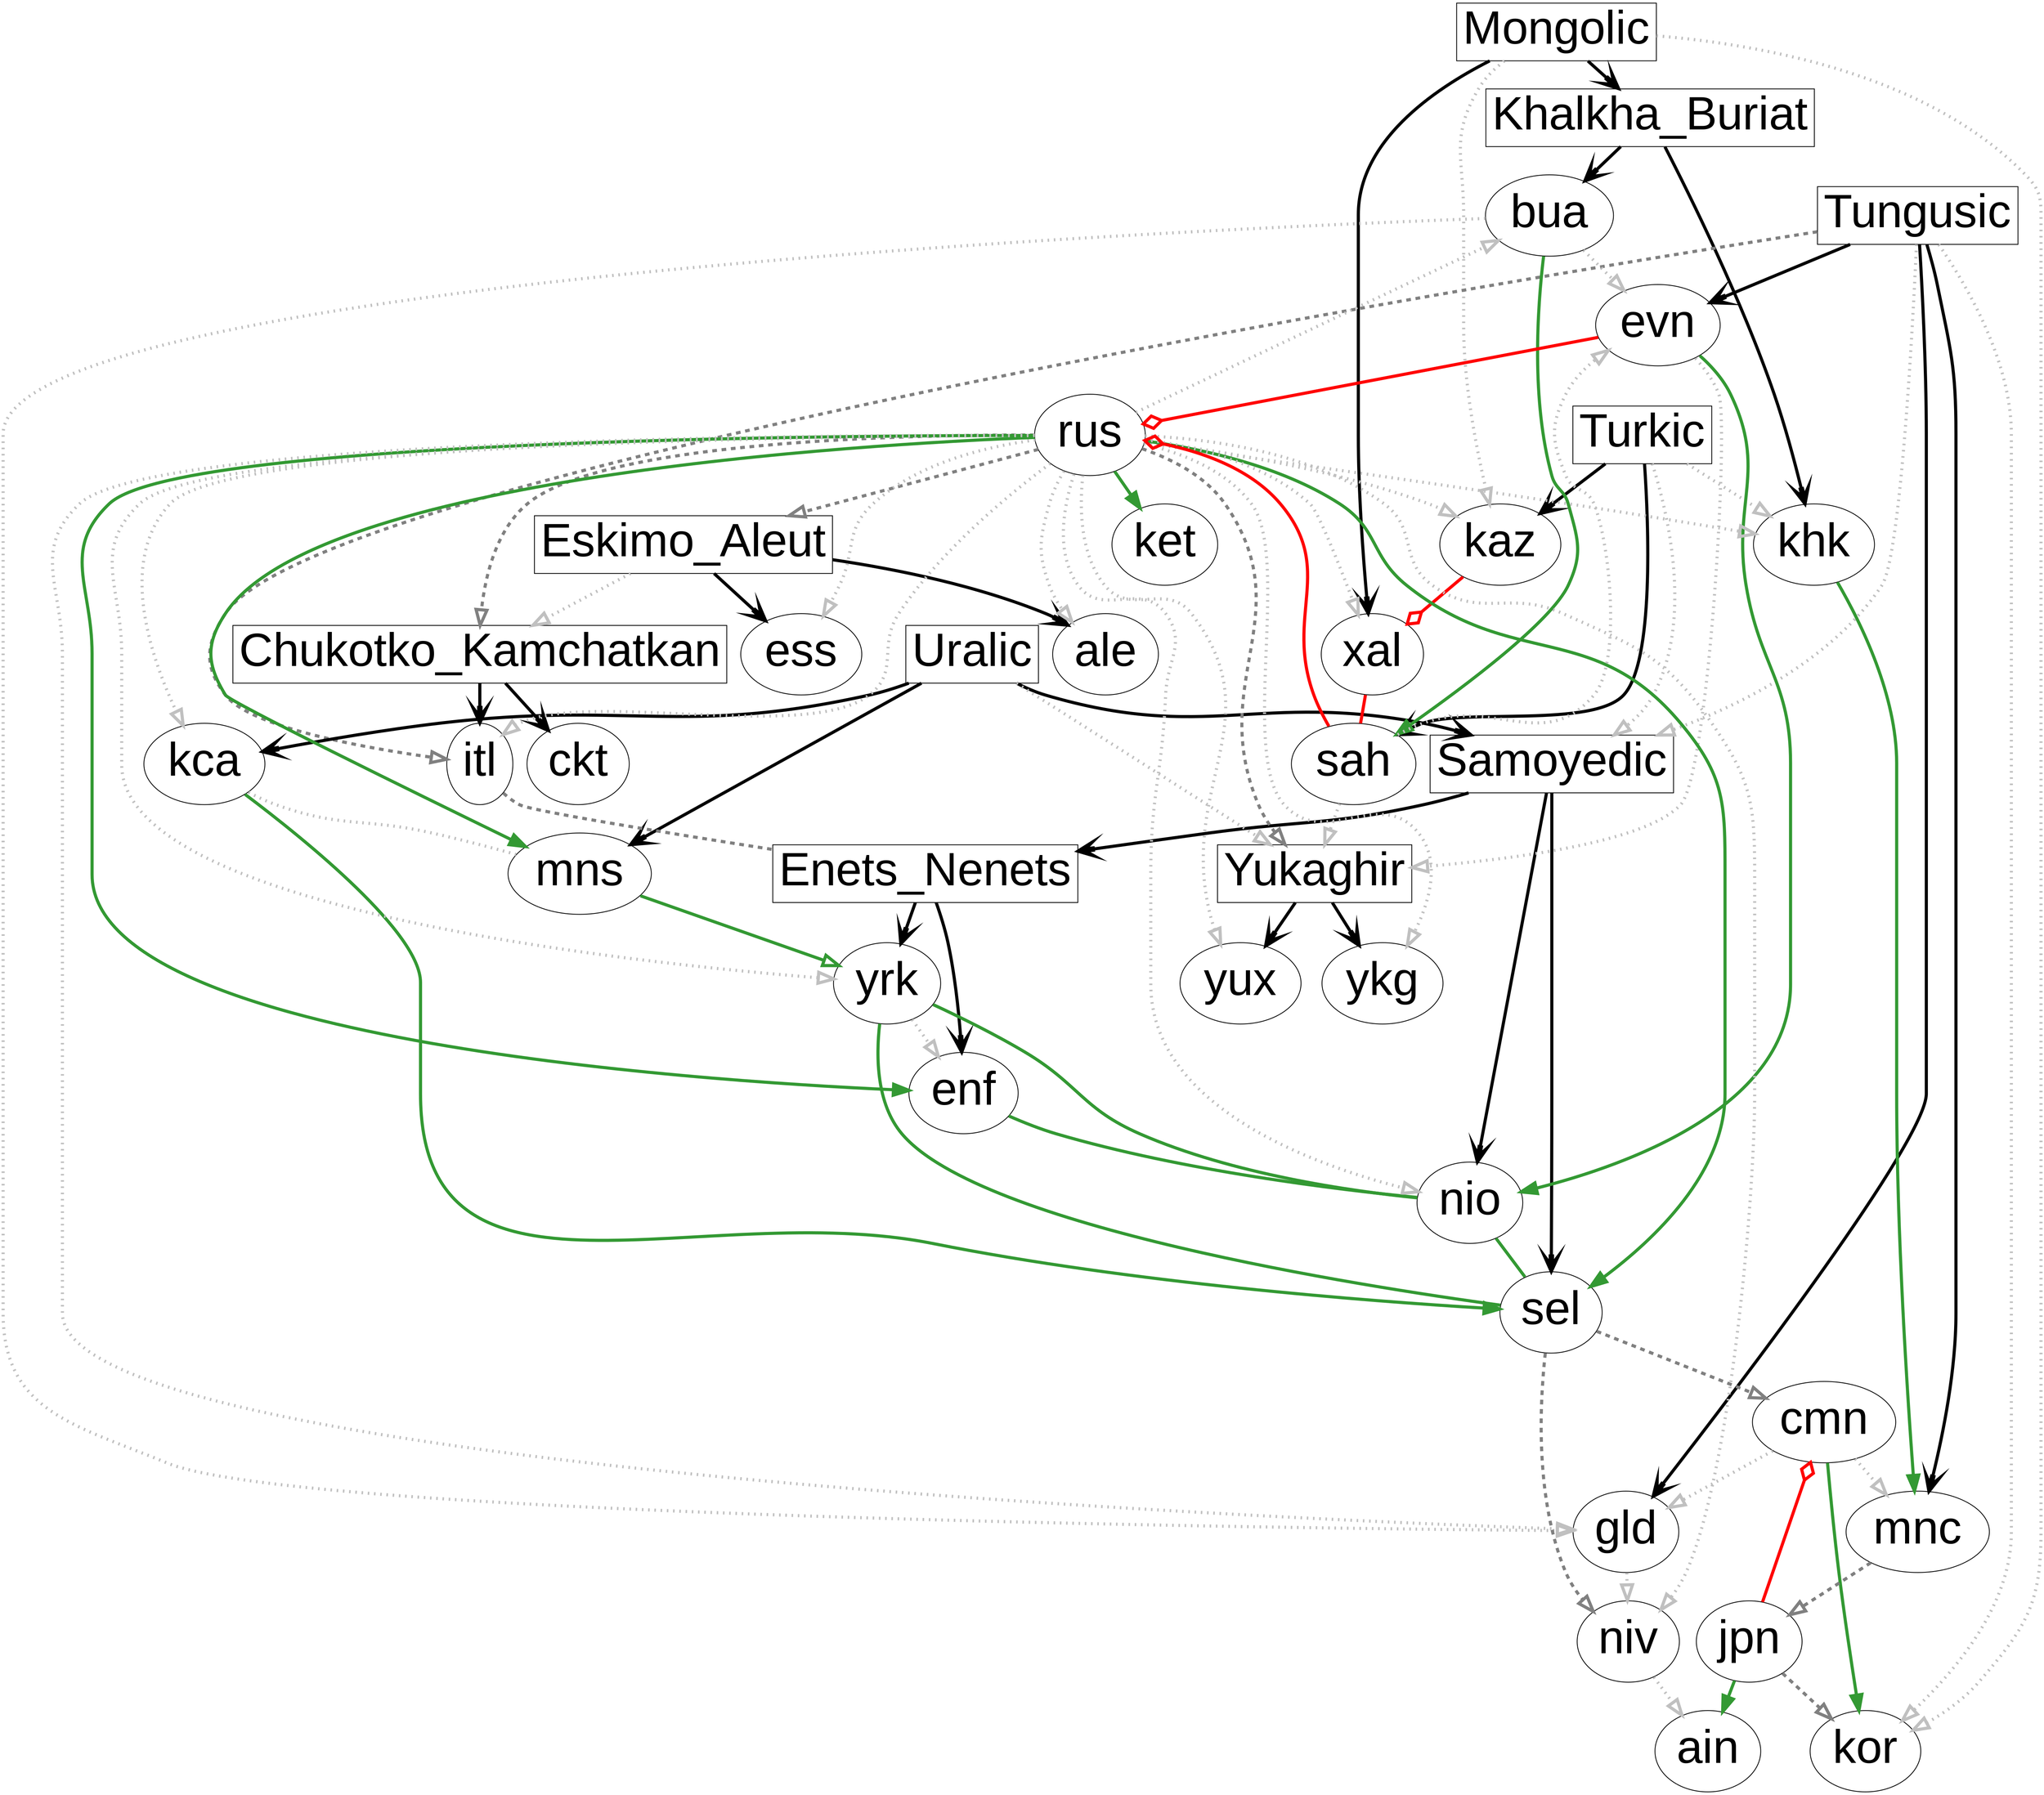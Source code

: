 digraph LanguageGraph
{
  splines=true;
  node [ fontname=Arial, fontcolor=black, fontsize=60];
  Chukotko_Kamchatkan [pos="7600.0,3100.0", shape=box, width="0.1", height="0.05"];
  Enets_Nenets [pos="4800.0,3350.0", shape=box, width="0.1", height="0.05"];
  Eskimo_Aleut [pos="8500.0,3000.0", shape=box, width="0.1", height="0.05"];
  Khalkha_Buriat [pos="6000.0,2500.0", shape=box, width="0.1", height="0.05"];
  Mongolic [pos="6100.0,2250.0", shape=box, width="0.1", height="0.05"];
  Samoyedic [pos="4800.0,3100.0", shape=box, width="0.1", height="0.05"];
  Tungusic [pos="6500.0,2600.0", shape=box, width="0.1", height="0.05"];
  Turkic [pos="5350.0,2500.0", shape=box, width="0.1", height="0.05"];
  Uralic [pos="4100.0,2700.0", shape=box, width="0.1", height="0.05"];
  Yukaghir [pos="7000.0,3300.0", shape=box, width="0.1", height="0.05"];
  ain [pos="7050.0,2150.0", width="0.1", height="0.05"];
  ale [pos="8350.0,2700.0", width="0.1", height="0.05"];
  bua [pos="5980.0,2680.0", width="0.1", height="0.05"];
  ckt [pos="7850.0,3350.0", width="0.1", height="0.05"];
  cmn [pos="6000.0,1700.0", width="0.1", height="0.05"];
  enf [pos="5250.0,3450.0", width="0.1", height="0.05"];
  ess [pos="8050.0,3160.0", width="0.1", height="0.05"];
  evn [pos="6450.0,2800.0", width="0.1", height="0.05"];
  gld [pos="6650.0,2475.0", width="0.1", height="0.05"];
  itl [pos="7375.0,2900.0", width="0.1", height="0.05"];
  jpn [pos="6900.0,1850.0", width="0.1", height="0.05"];
  kaz [pos="4500.0,2500.0", width="0.1", height="0.05"];
  kca [pos="4250.0,3250.0", width="0.1", height="0.05"];
  ket [pos="5350.0,3100.0", width="0.1", height="0.05"];
  khk [pos="5850.0,2350.0", width="0.1", height="0.05"];
  kor [pos="6400.0,1875.0", width="0.1", height="0.05"];
  mnc [pos="6375.0,2370.0", width="0.1", height="0.05"];
  mns [pos="4100.0,3100.0", width="0.1", height="0.05"];
  nio [pos="5650.0,3550.0", width="0.1", height="0.05"];
  niv [pos="6900.0,2666.5", width="0.1", height="0.05"];
  rus [pos="3800.0,2800.0", width="0.1", height="0.05"];
  sah [pos="6400.0,3100.0", width="0.1", height="0.05"];
  sel [pos="5100.0,3250.0", width="0.1", height="0.05"];
  xal [pos="3900.0,2316.5", width="0.1", height="0.05"];
  ykg [pos="7050.0,3450.0", width="0.1", height="0.05"];
  yrk [pos="4800.0,3500.0", width="0.1", height="0.05"];
  yux [pos="6700.0,3287.5", width="0.1", height="0.05"];
subgraph undirected
{
  edge [dir=none];
}
subgraph bidirected
{
  edge [dir=none];
  itl -> Enets_Nenets [color="#808080ff",style="dashed",penwidth="4"];
  xal -> sah [color="#ff0000ff",penwidth="4"];
  enf -> nio [color="#339933ff",penwidth="4"];
  yrk -> nio [color="#339933ff",penwidth="4"];
  yrk -> sel [color="#339933ff",penwidth="4"];
  nio -> sel [color="#339933ff",penwidth="4"];
  kca -> mns [color="#c0c0c0ff",style="dotted",penwidth="4"];
}
subgraph directed
{
  edge [arrowsize=2];
  Eskimo_Aleut -> Chukotko_Kamchatkan [color="#c0c0c0ff",style="dotted",arrowhead="onormal",penwidth="4"];
  rus -> Chukotko_Kamchatkan [color="#808080ff",style="dashed",arrowhead="onormal",penwidth="4"];
  Tungusic -> itl [color="#808080ff",style="dashed",arrowhead="onormal",penwidth="4"];
  rus -> itl [color="#c0c0c0ff",style="dotted",arrowhead="onormal",penwidth="4"];
  rus -> Eskimo_Aleut [color="#808080ff",style="dashed",arrowhead="onormal",penwidth="4"];
  rus -> ale [color="#c0c0c0ff",style="dotted",arrowhead="onormal",penwidth="4"];
  rus -> ess [color="#c0c0c0ff",style="dotted",arrowhead="onormal",penwidth="4"];
  Mongolic -> kaz [color="#c0c0c0ff",style="dotted",arrowhead="onormal",penwidth="4"];
  Mongolic -> kor [color="#c0c0c0ff",style="dotted",arrowhead="onormal",penwidth="4"];
  bua -> evn [color="#c0c0c0ff",style="dotted",arrowhead="onormal",penwidth="4"];
  bua -> gld [color="#c0c0c0ff",style="dotted",arrowhead="onormal",penwidth="4"];
  bua -> sah [color="#339933ff",penwidth="4"];
  rus -> bua [color="#c0c0c0ff",style="dotted",arrowhead="onormal",penwidth="4"];
  khk -> mnc [color="#339933ff",penwidth="4"];
  Turkic -> khk [color="#c0c0c0ff",style="dotted",arrowhead="onormal",penwidth="4"];
  rus -> khk [color="#c0c0c0ff",style="dotted",arrowhead="onormal",penwidth="4"];
  kaz -> xal [color="#ff0000ff",arrowhead="odiamond",penwidth="4"];
  rus -> xal [color="#c0c0c0ff",style="dotted",arrowhead="onormal",penwidth="4"];
  Tungusic -> Samoyedic [color="#c0c0c0ff",style="dotted",arrowhead="onormal",penwidth="4"];
  Tungusic -> kor [color="#c0c0c0ff",style="dotted",arrowhead="onormal",penwidth="4"];
  sah -> evn [color="#c0c0c0ff",style="dotted",arrowhead="onormal",penwidth="4"];
  evn -> nio [color="#339933ff",penwidth="4"];
  evn -> Yukaghir [color="#c0c0c0ff",style="dotted",arrowhead="onormal",penwidth="4"];
  evn -> rus [color="#ff0000ff",arrowhead="odiamond",penwidth="4"];
  cmn -> gld [color="#c0c0c0ff",style="dotted",arrowhead="onormal",penwidth="4"];
  gld -> niv [color="#c0c0c0ff",style="dotted",arrowhead="onormal",penwidth="4"];
  rus -> gld [color="#c0c0c0ff",style="dotted",arrowhead="onormal",penwidth="4"];
  cmn -> mnc [color="#c0c0c0ff",style="dotted",arrowhead="onormal",penwidth="4"];
  mnc -> jpn [color="#808080ff",style="dashed",arrowhead="onormal",penwidth="4"];
  Turkic -> Samoyedic [color="#c0c0c0ff",style="dotted",arrowhead="onormal",penwidth="4"];
  rus -> kaz [color="#c0c0c0ff",style="dotted",arrowhead="onormal",penwidth="4"];
  sah -> Yukaghir [color="#c0c0c0ff",style="dotted",arrowhead="onormal",penwidth="4"];
  sah -> rus [color="#ff0000ff",arrowhead="odiamond",penwidth="4"];
  Uralic -> Yukaghir [color="#c0c0c0ff",style="dotted",arrowhead="onormal",penwidth="4"];
  yrk -> enf [color="#c0c0c0ff",style="dotted",arrowhead="onormal",penwidth="4"];
  rus -> enf [color="#339933ff",penwidth="4"];
  mns -> yrk [color="#339933ff",arrowhead="onormal",penwidth="4"];
  rus -> yrk [color="#c0c0c0ff",style="dotted",arrowhead="onormal",penwidth="4"];
  rus -> nio [color="#c0c0c0ff",style="dotted",arrowhead="onormal",penwidth="4"];
  kca -> sel [color="#339933ff",penwidth="4"];
  sel -> cmn [color="#808080ff",style="dashed",arrowhead="onormal",penwidth="4"];
  sel -> niv [color="#808080ff",style="dashed",arrowhead="onormal",penwidth="4"];
  rus -> sel [color="#339933ff",penwidth="4"];
  rus -> kca [color="#c0c0c0ff",style="dotted",arrowhead="onormal",penwidth="4"];
  rus -> mns [color="#339933ff",penwidth="4"];
  rus -> Yukaghir [color="#808080ff",style="dashed",arrowhead="onormal",penwidth="4"];
  rus -> ykg [color="#c0c0c0ff",style="dotted",arrowhead="onormal",penwidth="4"];
  rus -> yux [color="#c0c0c0ff",style="dotted",arrowhead="onormal",penwidth="4"];
  jpn -> ain [color="#339933ff",penwidth="4"];
  niv -> ain [color="#c0c0c0ff",style="dotted",arrowhead="onormal",penwidth="4"];
  jpn -> cmn [color="#ff0000ff",arrowhead="odiamond",penwidth="4"];
  cmn -> kor [color="#339933ff",penwidth="4"];
  jpn -> kor [color="#808080ff",style="dashed",arrowhead="onormal",penwidth="4"];
  rus -> ket [color="#339933ff",penwidth="4"];
  rus -> niv [color="#c0c0c0ff",style="dotted",arrowhead="onormal",penwidth="4"];
}
subgraph directedPreset
{
  edge [arrowsize=2];
  Chukotko_Kamchatkan -> ckt [color="#000000ff",arrowhead="vee",penwidth="4"];
  Chukotko_Kamchatkan -> itl [color="#000000ff",arrowhead="vee",penwidth="4"];
  Eskimo_Aleut -> ale [color="#000000ff",arrowhead="vee",penwidth="4"];
  Eskimo_Aleut -> ess [color="#000000ff",arrowhead="vee",penwidth="4"];
  Mongolic -> Khalkha_Buriat [color="#000000ff",arrowhead="vee",penwidth="4"];
  Mongolic -> xal [color="#000000ff",arrowhead="vee",penwidth="4"];
  Khalkha_Buriat -> bua [color="#000000ff",arrowhead="vee",penwidth="4"];
  Khalkha_Buriat -> khk [color="#000000ff",arrowhead="vee",penwidth="4"];
  Tungusic -> evn [color="#000000ff",arrowhead="vee",penwidth="4"];
  Tungusic -> gld [color="#000000ff",arrowhead="vee",penwidth="4"];
  Tungusic -> mnc [color="#000000ff",arrowhead="vee",penwidth="4"];
  Turkic -> kaz [color="#000000ff",arrowhead="vee",penwidth="4"];
  Turkic -> sah [color="#000000ff",arrowhead="vee",penwidth="4"];
  Uralic -> Samoyedic [color="#000000ff",arrowhead="vee",penwidth="4"];
  Uralic -> kca [color="#000000ff",arrowhead="vee",penwidth="4"];
  Uralic -> mns [color="#000000ff",arrowhead="vee",penwidth="4"];
  Samoyedic -> Enets_Nenets [color="#000000ff",arrowhead="vee",penwidth="4"];
  Samoyedic -> nio [color="#000000ff",arrowhead="vee",penwidth="4"];
  Samoyedic -> sel [color="#000000ff",arrowhead="vee",penwidth="4"];
  Enets_Nenets -> enf [color="#000000ff",arrowhead="vee",penwidth="4"];
  Enets_Nenets -> yrk [color="#000000ff",arrowhead="vee",penwidth="4"];
  Yukaghir -> ykg [color="#000000ff",arrowhead="vee",penwidth="4"];
  Yukaghir -> yux [color="#000000ff",arrowhead="vee",penwidth="4"];
}
}
